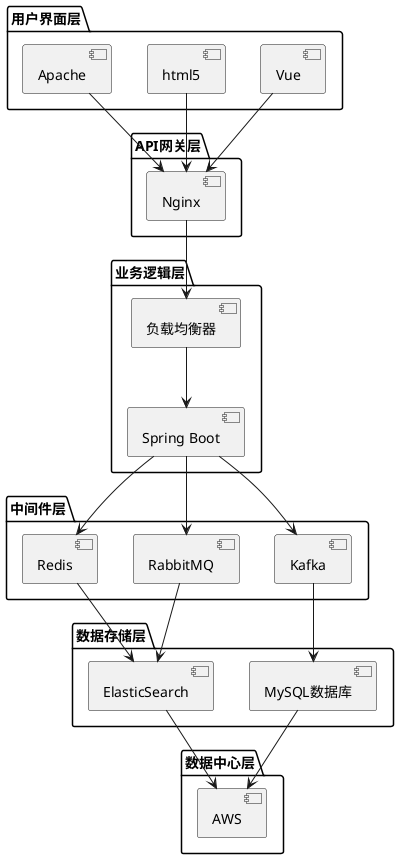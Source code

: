 @startuml

!define RECTANGLE class

package "用户界面层" {
  [Vue]
  [html5]
  [Apache]
}

package "API网关层" {
  [Nginx]
}

package "业务逻辑层" {
  [负载均衡器]
  [Spring Boot]
}

package "中间件层" {
  [Kafka]
  [RabbitMQ]
  [Redis]
}

package "数据存储层" {
  [MySQL数据库]
  [ElasticSearch]
}

package "数据中心层" {
  [AWS]
}

[Vue] -down-> [Nginx]
[html5] -down-> [Nginx]
[Apache] -down-> [Nginx]
[Nginx] -down-> [负载均衡器]
[负载均衡器] -down-> [Spring Boot]
[Spring Boot] -down-> [Kafka]
[Spring Boot] -down-> [RabbitMQ]
[Spring Boot] -down-> [Redis]
[Kafka] -down-> [MySQL数据库]
[RabbitMQ] -down-> [ElasticSearch]
[Redis] -down-> [ElasticSearch]
[MySQL数据库] -down-> [AWS]
[ElasticSearch] -down-> [AWS]

'[移动应用] -[hidden]-> [Redis]
'[Web浏览器] -[hidden]-> [Kafka]

@enduml
